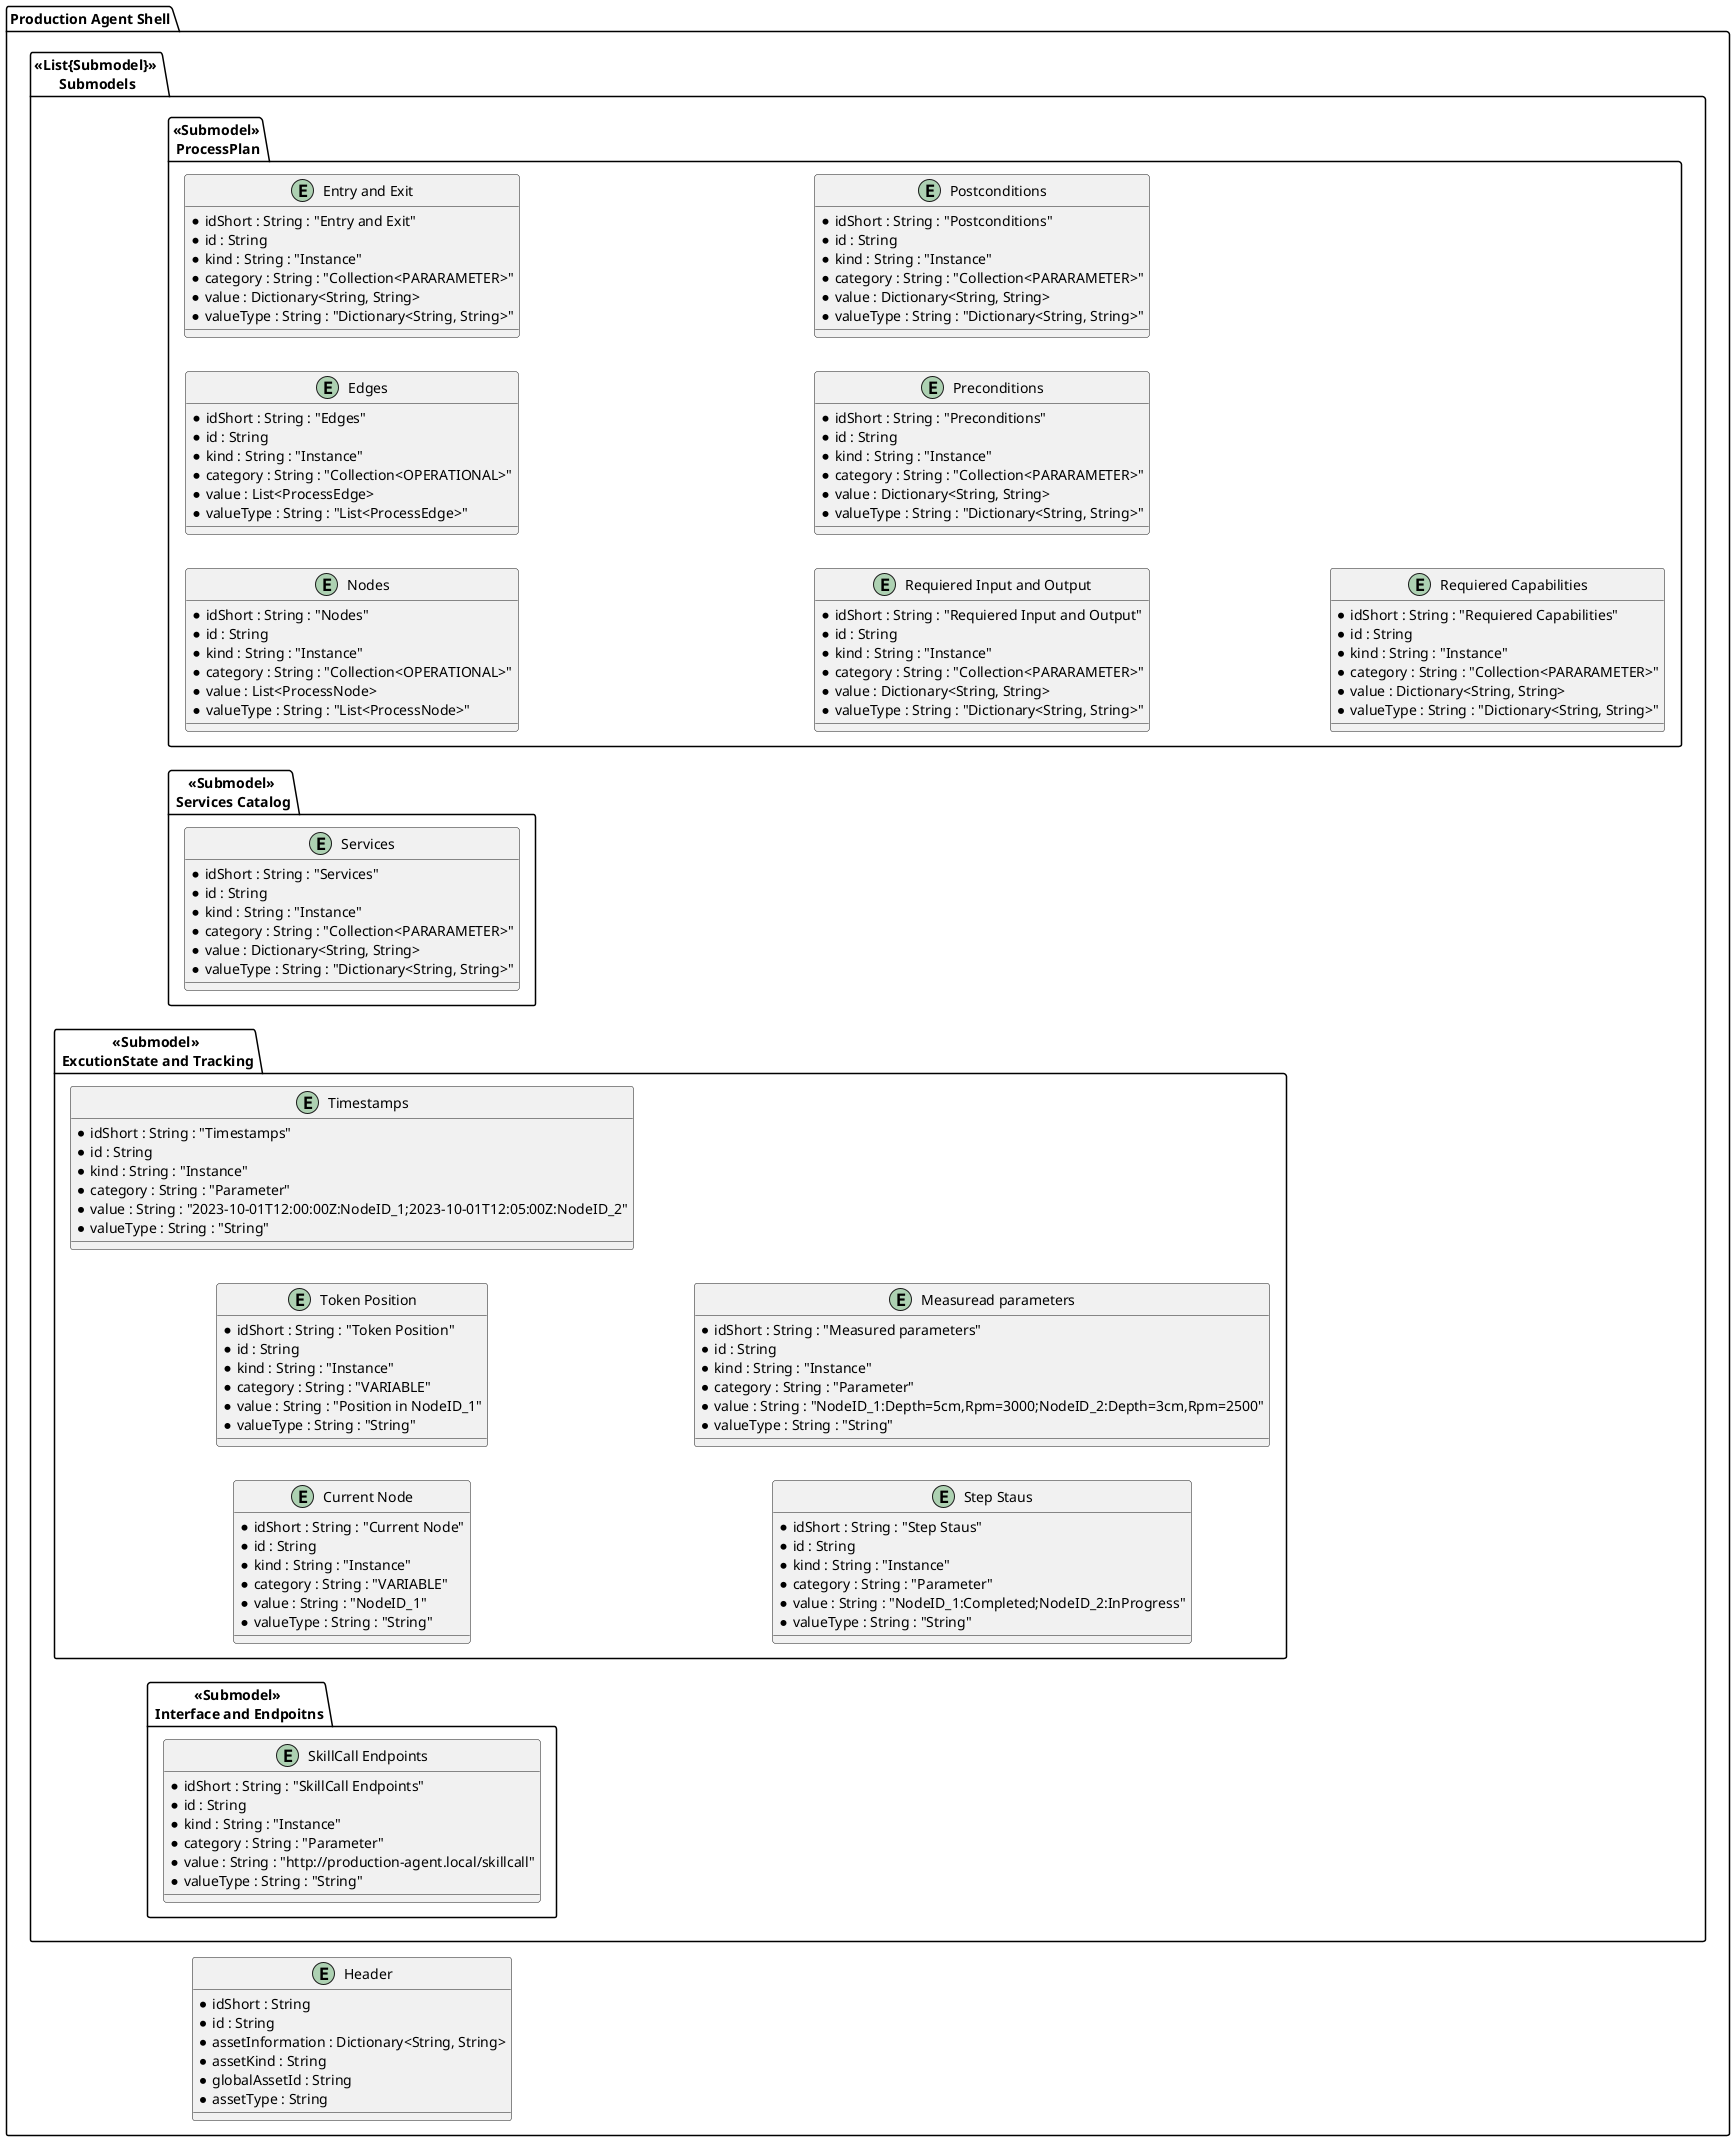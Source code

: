 @startuml "Production_Agent_Submodels"

allowmixing

package "Production Agent Shell" {
left to right direction
  entity "Header" as Header {
    * idShort : String
    * id : String
    * assetInformation : Dictionary<String, String>
    * assetKind : String
    * globalAssetId : String
    * assetType : String
  }
  package "<<List{Submodel}>> \nSubmodels" {
   package "<<Submodel>>\n ProcessPlan"{
    entity "Nodes" as Nodes {
      * idShort : String : "Nodes"
      * id : String
      * kind : String : "Instance"
      * category : String : "Collection<OPERATIONAL>"
      * value : List<ProcessNode>
      * valueType : String : "List<ProcessNode>"
    }
    entity "Edges" as Edges {
      * idShort : String : "Edges"
      * id : String
      * kind : String : "Instance"
      * category : String : "Collection<OPERATIONAL>"
      * value : List<ProcessEdge>
      * valueType : String : "List<ProcessEdge>"
    }
    entity "Entry and Exit" as EntryAndExit {
      * idShort : String : "Entry and Exit"
      * id : String
      * kind : String : "Instance"
      * category : String : "Collection<PARARAMETER>"
      * value : Dictionary<String, String>
      * valueType : String : "Dictionary<String, String>"
    }
    entity "Requiered Input and Output" as RequiredInputAndOutput {
      * idShort : String : "Requiered Input and Output"
      * id : String
      * kind : String : "Instance"
      * category : String : "Collection<PARARAMETER>"
      * value : Dictionary<String, String>
      * valueType : String : "Dictionary<String, String>"
    }
    entity "Preconditions" as Preconditions {
      * idShort : String : "Preconditions"
      * id : String
      * kind : String : "Instance"
      * category : String : "Collection<PARARAMETER>"
      * value : Dictionary<String, String>
      * valueType : String : "Dictionary<String, String>"
    }
    entity "Postconditions" as Postconditions {
      * idShort : String : "Postconditions"
      * id : String
      * kind : String : "Instance"
      * category : String : "Collection<PARARAMETER>"
      * value : Dictionary<String, String>
      * valueType : String : "Dictionary<String, String>"
    }
    entity "Requiered Capabilities" as RequiredCapabilities {
      * idShort : String : "Requiered Capabilities"
      * id : String
      * kind : String : "Instance"
      * category : String : "Collection<PARARAMETER>"
      * value : Dictionary<String, String>
      * valueType : String : "Dictionary<String, String>"
    }
   } 
   package "<<Submodel>>\n Services Catalog"{
    entity "Services" as Services {
      * idShort : String : "Services"
      * id : String
      * kind : String : "Instance"
      * category : String : "Collection<PARARAMETER>"
      * value : Dictionary<String, String>
      * valueType : String : "Dictionary<String, String>"
   }
  }
  package "<<Submodel>>\n ExcutionState and Tracking"  {
    entity "Current Node" as CurrentNode {
      * idShort : String : "Current Node"
      * id : String
      * kind : String : "Instance"
      * category : String : "VARIABLE"
      * value : String : "NodeID_1"
      * valueType : String : "String"
    }
    entity "Token Position" as TokenPosition {
      * idShort : String : "Token Position"
      * id : String
      * kind : String : "Instance"
      * category : String : "VARIABLE"
      * value : String : "Position in NodeID_1"
      * valueType : String : "String"
    }
    entity "Timestamps" as Timestamps {
      * idShort : String : "Timestamps"
      * id : String
      * kind : String : "Instance"
      * category : String : "Parameter"
      * value : String : "2023-10-01T12:00:00Z:NodeID_1;2023-10-01T12:05:00Z:NodeID_2"
      * valueType : String : "String"
    }
    entity "Step Staus" as StepStatus {
      * idShort : String : "Step Staus"
      * id : String
      * kind : String : "Instance"
      * category : String : "Parameter"
      * value : String : "NodeID_1:Completed;NodeID_2:InProgress"
      * valueType : String : "String"
    }
    entity "Measuread parameters" as MeasuredParameters {
      * idShort : String : "Measured parameters"
      * id : String
      * kind : String : "Instance"
      * category : String : "Parameter"
      * value : String : "NodeID_1:Depth=5cm,Rpm=3000;NodeID_2:Depth=3cm,Rpm=2500"
      * valueType : String : "String"
    }
  }
  package "<<Submodel>>\n Interface and Endpoitns" {
    entity "SkillCall Endpoints" as SkillCallEndpoints {
      * idShort : String : "SkillCall Endpoints"
      * id : String
      * kind : String : "Instance"
      * category : String : "Parameter"
      * value : String : "http://production-agent.local/skillcall"
      * valueType : String : "String"
    } 
  }
}


@enduml